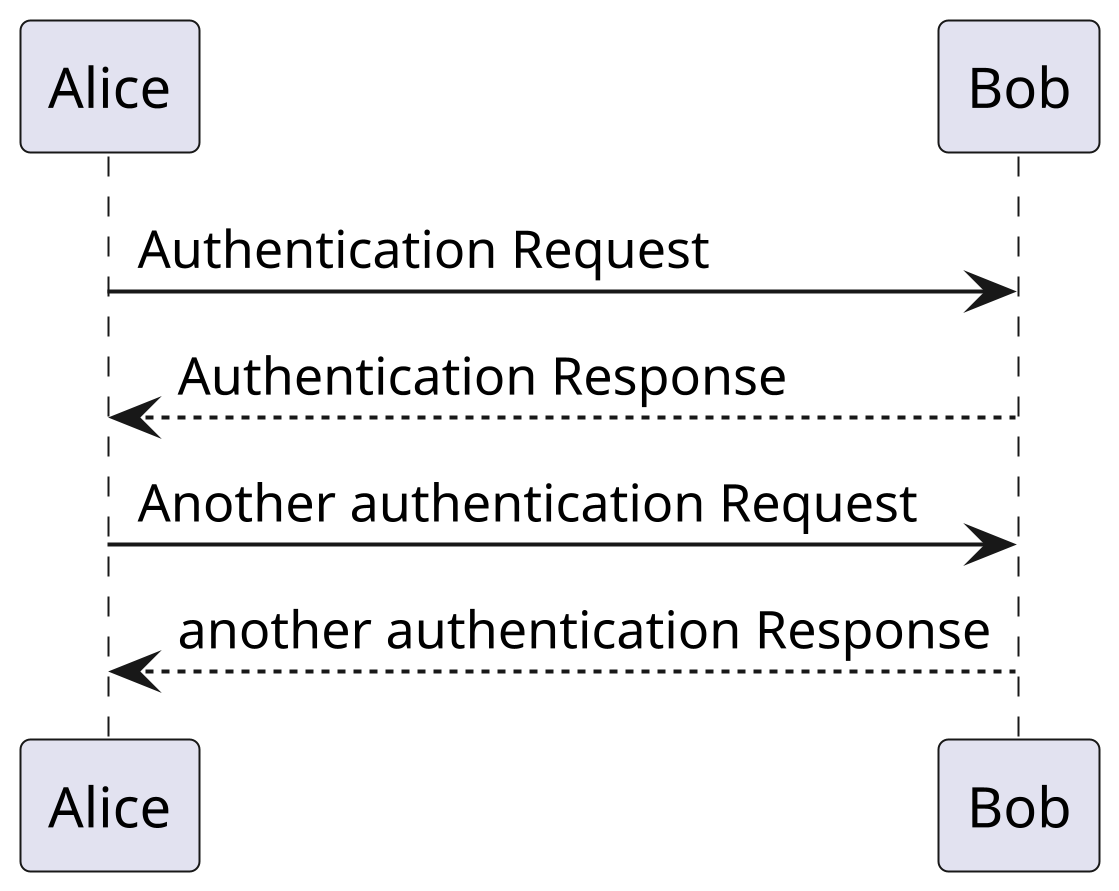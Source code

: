 {
  "sha1": "nbwxxrnowdv2bzuc1aq6a7fypal0phr",
  "insertion": {
    "when": "2024-06-04T17:28:38.407Z",
    "user": "plantuml@gmail.com"
  }
}
@startuml
scale 30
Alice -> Bob: Authentication Request
Bob --> Alice: Authentication Response
Alice -> Bob: Another authentication Request
Alice <-- Bob: another authentication Response
@enduml  
